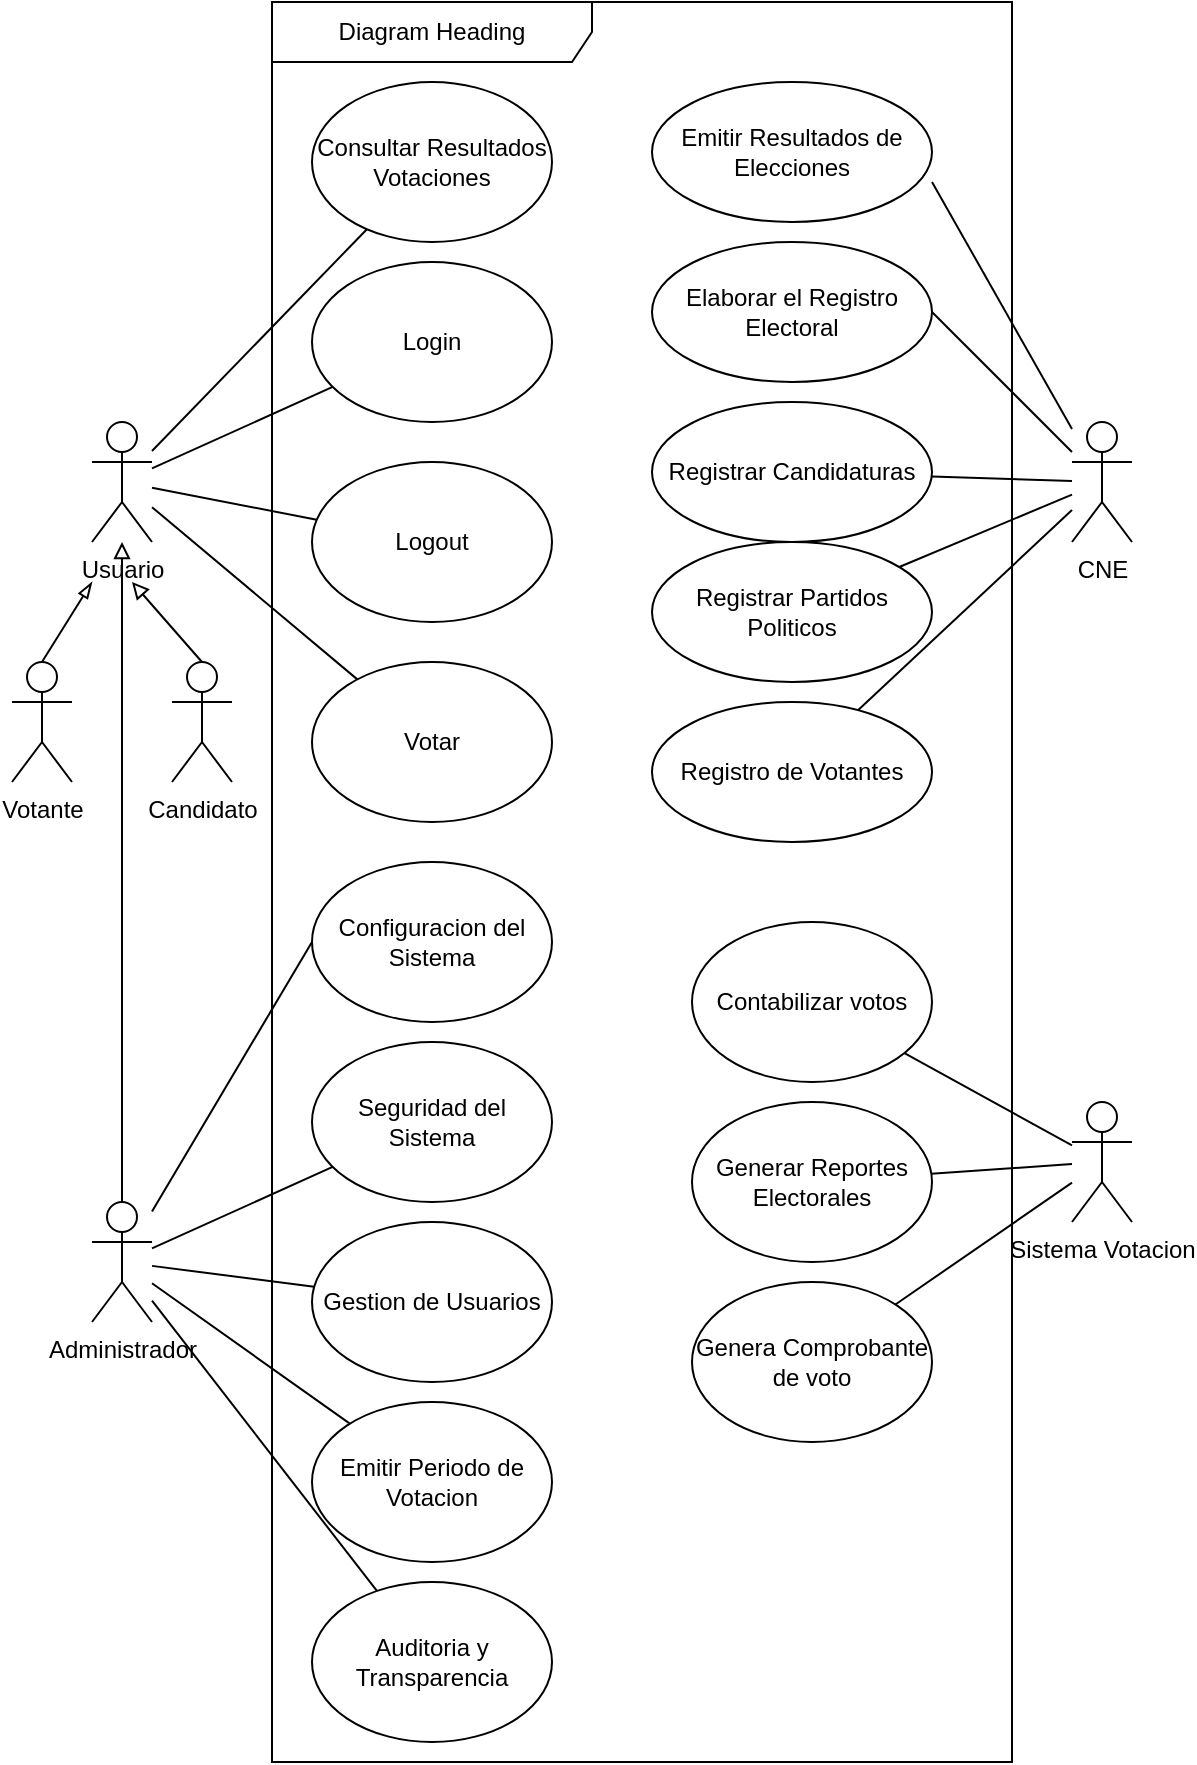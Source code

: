 <mxfile version="21.5.0" type="github" pages="5">
  <diagram name="VotoElectronico" id="5buqvQESy5piFprUBFC6">
    <mxGraphModel dx="1035" dy="581" grid="1" gridSize="10" guides="0" tooltips="1" connect="1" arrows="1" fold="1" page="1" pageScale="1" pageWidth="827" pageHeight="1169" math="0" shadow="0">
      <root>
        <mxCell id="0" />
        <mxCell id="1" parent="0" />
        <mxCell id="qCWlScW4WdZnJxcrdLhM-10" style="rounded=0;orthogonalLoop=1;jettySize=auto;html=1;endArrow=none;endFill=0;" parent="1" source="qCWlScW4WdZnJxcrdLhM-1" target="qCWlScW4WdZnJxcrdLhM-8" edge="1">
          <mxGeometry relative="1" as="geometry" />
        </mxCell>
        <mxCell id="qCWlScW4WdZnJxcrdLhM-12" style="rounded=0;orthogonalLoop=1;jettySize=auto;html=1;endArrow=none;endFill=0;" parent="1" source="qCWlScW4WdZnJxcrdLhM-1" target="qCWlScW4WdZnJxcrdLhM-9" edge="1">
          <mxGeometry relative="1" as="geometry" />
        </mxCell>
        <mxCell id="qCWlScW4WdZnJxcrdLhM-26" style="rounded=0;orthogonalLoop=1;jettySize=auto;html=1;endArrow=none;endFill=0;" parent="1" source="qCWlScW4WdZnJxcrdLhM-1" target="qCWlScW4WdZnJxcrdLhM-25" edge="1">
          <mxGeometry relative="1" as="geometry" />
        </mxCell>
        <mxCell id="qCWlScW4WdZnJxcrdLhM-41" style="rounded=0;orthogonalLoop=1;jettySize=auto;html=1;endArrow=none;endFill=0;" parent="1" source="qCWlScW4WdZnJxcrdLhM-1" target="qCWlScW4WdZnJxcrdLhM-40" edge="1">
          <mxGeometry relative="1" as="geometry" />
        </mxCell>
        <mxCell id="qCWlScW4WdZnJxcrdLhM-1" value="Usuario" style="shape=umlActor;verticalLabelPosition=bottom;verticalAlign=top;html=1;outlineConnect=0;" parent="1" vertex="1">
          <mxGeometry x="170" y="280" width="30" height="60" as="geometry" />
        </mxCell>
        <mxCell id="qCWlScW4WdZnJxcrdLhM-6" style="rounded=0;orthogonalLoop=1;jettySize=auto;html=1;endArrow=block;endFill=0;exitX=0.5;exitY=0;exitDx=0;exitDy=0;exitPerimeter=0;" parent="1" source="qCWlScW4WdZnJxcrdLhM-2" edge="1">
          <mxGeometry relative="1" as="geometry">
            <mxPoint x="200" y="420" as="sourcePoint" />
            <mxPoint x="190" y="360" as="targetPoint" />
          </mxGeometry>
        </mxCell>
        <mxCell id="qCWlScW4WdZnJxcrdLhM-2" value="Candidato" style="shape=umlActor;verticalLabelPosition=bottom;verticalAlign=top;html=1;outlineConnect=0;" parent="1" vertex="1">
          <mxGeometry x="210" y="400" width="30" height="60" as="geometry" />
        </mxCell>
        <mxCell id="qCWlScW4WdZnJxcrdLhM-7" style="rounded=0;orthogonalLoop=1;jettySize=auto;html=1;endArrow=blockThin;endFill=0;exitX=0.5;exitY=0;exitDx=0;exitDy=0;exitPerimeter=0;" parent="1" source="qCWlScW4WdZnJxcrdLhM-3" edge="1">
          <mxGeometry relative="1" as="geometry">
            <mxPoint x="145" y="420" as="sourcePoint" />
            <mxPoint x="170" y="360" as="targetPoint" />
          </mxGeometry>
        </mxCell>
        <mxCell id="qCWlScW4WdZnJxcrdLhM-3" value="Votante" style="shape=umlActor;verticalLabelPosition=bottom;verticalAlign=top;html=1;outlineConnect=0;" parent="1" vertex="1">
          <mxGeometry x="130" y="400" width="30" height="60" as="geometry" />
        </mxCell>
        <mxCell id="qCWlScW4WdZnJxcrdLhM-8" value="Login" style="ellipse;whiteSpace=wrap;html=1;" parent="1" vertex="1">
          <mxGeometry x="280" y="200" width="120" height="80" as="geometry" />
        </mxCell>
        <mxCell id="qCWlScW4WdZnJxcrdLhM-9" value="Logout" style="ellipse;whiteSpace=wrap;html=1;" parent="1" vertex="1">
          <mxGeometry x="280" y="300" width="120" height="80" as="geometry" />
        </mxCell>
        <mxCell id="uGterMtZVn7rVywb_9uQ-17" style="rounded=0;orthogonalLoop=1;jettySize=auto;html=1;endArrow=none;endFill=0;entryX=1;entryY=0.714;entryDx=0;entryDy=0;entryPerimeter=0;" edge="1" parent="1" source="qCWlScW4WdZnJxcrdLhM-15" target="kkECZEyMc4L2KNg1Ypse-2">
          <mxGeometry relative="1" as="geometry" />
        </mxCell>
        <mxCell id="uGterMtZVn7rVywb_9uQ-18" style="rounded=0;orthogonalLoop=1;jettySize=auto;html=1;entryX=1;entryY=0.5;entryDx=0;entryDy=0;endArrow=none;endFill=0;" edge="1" parent="1" source="qCWlScW4WdZnJxcrdLhM-15" target="kkECZEyMc4L2KNg1Ypse-3">
          <mxGeometry relative="1" as="geometry" />
        </mxCell>
        <mxCell id="uGterMtZVn7rVywb_9uQ-19" style="rounded=0;orthogonalLoop=1;jettySize=auto;html=1;endArrow=none;endFill=0;" edge="1" parent="1" source="qCWlScW4WdZnJxcrdLhM-15" target="kkECZEyMc4L2KNg1Ypse-4">
          <mxGeometry relative="1" as="geometry" />
        </mxCell>
        <mxCell id="uGterMtZVn7rVywb_9uQ-21" style="rounded=0;orthogonalLoop=1;jettySize=auto;html=1;endArrow=none;endFill=0;" edge="1" parent="1" source="qCWlScW4WdZnJxcrdLhM-15" target="kkECZEyMc4L2KNg1Ypse-5">
          <mxGeometry relative="1" as="geometry" />
        </mxCell>
        <mxCell id="uGterMtZVn7rVywb_9uQ-22" style="rounded=0;orthogonalLoop=1;jettySize=auto;html=1;endArrow=none;endFill=0;" edge="1" parent="1" source="qCWlScW4WdZnJxcrdLhM-15" target="kkECZEyMc4L2KNg1Ypse-1">
          <mxGeometry relative="1" as="geometry" />
        </mxCell>
        <mxCell id="qCWlScW4WdZnJxcrdLhM-15" value="CNE" style="shape=umlActor;verticalLabelPosition=bottom;verticalAlign=top;html=1;outlineConnect=0;" parent="1" vertex="1">
          <mxGeometry x="660" y="280" width="30" height="60" as="geometry" />
        </mxCell>
        <mxCell id="uGterMtZVn7rVywb_9uQ-23" style="rounded=0;orthogonalLoop=1;jettySize=auto;html=1;endArrow=none;endFill=0;" edge="1" parent="1" source="qCWlScW4WdZnJxcrdLhM-21" target="6VNELa395ZQZn2qLf8ns-1">
          <mxGeometry relative="1" as="geometry" />
        </mxCell>
        <mxCell id="uGterMtZVn7rVywb_9uQ-24" style="rounded=0;orthogonalLoop=1;jettySize=auto;html=1;endArrow=none;endFill=0;" edge="1" parent="1" source="qCWlScW4WdZnJxcrdLhM-21" target="6VNELa395ZQZn2qLf8ns-2">
          <mxGeometry relative="1" as="geometry" />
        </mxCell>
        <mxCell id="uGterMtZVn7rVywb_9uQ-25" style="rounded=0;orthogonalLoop=1;jettySize=auto;html=1;endArrow=none;endFill=0;" edge="1" parent="1" source="qCWlScW4WdZnJxcrdLhM-21" target="6VNELa395ZQZn2qLf8ns-3">
          <mxGeometry relative="1" as="geometry" />
        </mxCell>
        <mxCell id="qCWlScW4WdZnJxcrdLhM-21" value="Sistema Votacion" style="shape=umlActor;verticalLabelPosition=bottom;verticalAlign=top;html=1;outlineConnect=0;" parent="1" vertex="1">
          <mxGeometry x="660" y="620" width="30" height="60" as="geometry" />
        </mxCell>
        <mxCell id="uGterMtZVn7rVywb_9uQ-9" style="rounded=0;orthogonalLoop=1;jettySize=auto;html=1;endArrow=block;endFill=0;" edge="1" parent="1" source="qCWlScW4WdZnJxcrdLhM-23" target="qCWlScW4WdZnJxcrdLhM-1">
          <mxGeometry relative="1" as="geometry" />
        </mxCell>
        <mxCell id="uGterMtZVn7rVywb_9uQ-10" style="rounded=0;orthogonalLoop=1;jettySize=auto;html=1;entryX=0;entryY=0.5;entryDx=0;entryDy=0;endArrow=none;endFill=0;" edge="1" parent="1" source="qCWlScW4WdZnJxcrdLhM-23" target="uGterMtZVn7rVywb_9uQ-6">
          <mxGeometry relative="1" as="geometry" />
        </mxCell>
        <mxCell id="uGterMtZVn7rVywb_9uQ-11" style="rounded=0;orthogonalLoop=1;jettySize=auto;html=1;endArrow=none;endFill=0;" edge="1" parent="1" source="qCWlScW4WdZnJxcrdLhM-23" target="uGterMtZVn7rVywb_9uQ-5">
          <mxGeometry relative="1" as="geometry" />
        </mxCell>
        <mxCell id="uGterMtZVn7rVywb_9uQ-12" style="rounded=0;orthogonalLoop=1;jettySize=auto;html=1;endArrow=none;endFill=0;" edge="1" parent="1" source="qCWlScW4WdZnJxcrdLhM-23" target="uGterMtZVn7rVywb_9uQ-7">
          <mxGeometry relative="1" as="geometry" />
        </mxCell>
        <mxCell id="uGterMtZVn7rVywb_9uQ-13" style="rounded=0;orthogonalLoop=1;jettySize=auto;html=1;endArrow=none;endFill=0;" edge="1" parent="1" source="qCWlScW4WdZnJxcrdLhM-23" target="_SllBGiox1jJOV6LKdhr-9">
          <mxGeometry relative="1" as="geometry" />
        </mxCell>
        <mxCell id="uGterMtZVn7rVywb_9uQ-14" style="rounded=0;orthogonalLoop=1;jettySize=auto;html=1;endArrow=none;endFill=0;" edge="1" parent="1" source="qCWlScW4WdZnJxcrdLhM-23" target="_SllBGiox1jJOV6LKdhr-10">
          <mxGeometry relative="1" as="geometry" />
        </mxCell>
        <mxCell id="qCWlScW4WdZnJxcrdLhM-23" value="Administrador&lt;br&gt;" style="shape=umlActor;verticalLabelPosition=bottom;verticalAlign=top;html=1;outlineConnect=0;" parent="1" vertex="1">
          <mxGeometry x="170" y="670" width="30" height="60" as="geometry" />
        </mxCell>
        <mxCell id="qCWlScW4WdZnJxcrdLhM-25" value="Votar" style="ellipse;whiteSpace=wrap;html=1;" parent="1" vertex="1">
          <mxGeometry x="280" y="400" width="120" height="80" as="geometry" />
        </mxCell>
        <mxCell id="qCWlScW4WdZnJxcrdLhM-40" value="Consultar Resultados Votaciones" style="ellipse;whiteSpace=wrap;html=1;" parent="1" vertex="1">
          <mxGeometry x="280" y="110" width="120" height="80" as="geometry" />
        </mxCell>
        <mxCell id="kkECZEyMc4L2KNg1Ypse-1" value="Registro de Votantes" style="ellipse;whiteSpace=wrap;html=1;" vertex="1" parent="1">
          <mxGeometry x="450" y="420" width="140" height="70" as="geometry" />
        </mxCell>
        <mxCell id="kkECZEyMc4L2KNg1Ypse-2" value="Emitir Resultados de Elecciones" style="ellipse;whiteSpace=wrap;html=1;" vertex="1" parent="1">
          <mxGeometry x="450" y="110" width="140" height="70" as="geometry" />
        </mxCell>
        <mxCell id="kkECZEyMc4L2KNg1Ypse-3" value="Elaborar el Registro Electoral" style="ellipse;whiteSpace=wrap;html=1;" vertex="1" parent="1">
          <mxGeometry x="450" y="190" width="140" height="70" as="geometry" />
        </mxCell>
        <mxCell id="kkECZEyMc4L2KNg1Ypse-4" value="Registrar Candidaturas" style="ellipse;whiteSpace=wrap;html=1;" vertex="1" parent="1">
          <mxGeometry x="450" y="270" width="140" height="70" as="geometry" />
        </mxCell>
        <mxCell id="kkECZEyMc4L2KNg1Ypse-5" value="Registrar Partidos Politicos" style="ellipse;whiteSpace=wrap;html=1;" vertex="1" parent="1">
          <mxGeometry x="450" y="340" width="140" height="70" as="geometry" />
        </mxCell>
        <mxCell id="6VNELa395ZQZn2qLf8ns-1" value="Contabilizar votos" style="ellipse;whiteSpace=wrap;html=1;" vertex="1" parent="1">
          <mxGeometry x="470" y="530" width="120" height="80" as="geometry" />
        </mxCell>
        <mxCell id="6VNELa395ZQZn2qLf8ns-2" value="Generar Reportes Electorales" style="ellipse;whiteSpace=wrap;html=1;" vertex="1" parent="1">
          <mxGeometry x="470" y="620" width="120" height="80" as="geometry" />
        </mxCell>
        <mxCell id="6VNELa395ZQZn2qLf8ns-3" value="Genera Comprobante de voto" style="ellipse;whiteSpace=wrap;html=1;" vertex="1" parent="1">
          <mxGeometry x="470" y="710" width="120" height="80" as="geometry" />
        </mxCell>
        <mxCell id="_SllBGiox1jJOV6LKdhr-9" value="Emitir Periodo de Votacion" style="ellipse;whiteSpace=wrap;html=1;" vertex="1" parent="1">
          <mxGeometry x="280" y="770" width="120" height="80" as="geometry" />
        </mxCell>
        <mxCell id="_SllBGiox1jJOV6LKdhr-10" value="Auditoria y Transparencia" style="ellipse;whiteSpace=wrap;html=1;" vertex="1" parent="1">
          <mxGeometry x="280" y="860" width="120" height="80" as="geometry" />
        </mxCell>
        <mxCell id="uGterMtZVn7rVywb_9uQ-5" value="Seguridad del Sistema" style="ellipse;whiteSpace=wrap;html=1;" vertex="1" parent="1">
          <mxGeometry x="280" y="590" width="120" height="80" as="geometry" />
        </mxCell>
        <mxCell id="uGterMtZVn7rVywb_9uQ-6" value="Configuracion del Sistema" style="ellipse;whiteSpace=wrap;html=1;" vertex="1" parent="1">
          <mxGeometry x="280" y="500" width="120" height="80" as="geometry" />
        </mxCell>
        <mxCell id="uGterMtZVn7rVywb_9uQ-7" value="Gestion de Usuarios" style="ellipse;whiteSpace=wrap;html=1;" vertex="1" parent="1">
          <mxGeometry x="280" y="680" width="120" height="80" as="geometry" />
        </mxCell>
        <mxCell id="uGterMtZVn7rVywb_9uQ-26" value="Diagram Heading" style="shape=umlFrame;whiteSpace=wrap;html=1;pointerEvents=0;recursiveResize=0;container=1;collapsible=0;width=160;" vertex="1" parent="1">
          <mxGeometry x="260" y="70" width="370" height="880" as="geometry" />
        </mxCell>
      </root>
    </mxGraphModel>
  </diagram>
  <diagram id="2r7nRZzEwL9vx8wiLtVn" name="Ingresar ">
    <mxGraphModel dx="880" dy="494" grid="1" gridSize="10" guides="1" tooltips="1" connect="1" arrows="1" fold="1" page="1" pageScale="1" pageWidth="827" pageHeight="1169" math="0" shadow="0">
      <root>
        <mxCell id="0" />
        <mxCell id="1" parent="0" />
        <mxCell id="9vanCEJLN76BnUJzR0cD-12" style="rounded=0;orthogonalLoop=1;jettySize=auto;html=1;endArrow=none;endFill=0;" edge="1" parent="1" source="5cQqjI4SIWB6Ue6Nygpl-5" target="9vanCEJLN76BnUJzR0cD-8">
          <mxGeometry relative="1" as="geometry" />
        </mxCell>
        <mxCell id="9vanCEJLN76BnUJzR0cD-13" style="rounded=0;orthogonalLoop=1;jettySize=auto;html=1;endArrow=none;endFill=0;" edge="1" parent="1" source="5cQqjI4SIWB6Ue6Nygpl-5" target="9vanCEJLN76BnUJzR0cD-9">
          <mxGeometry relative="1" as="geometry" />
        </mxCell>
        <mxCell id="9vanCEJLN76BnUJzR0cD-14" style="rounded=0;orthogonalLoop=1;jettySize=auto;html=1;endArrow=none;endFill=0;" edge="1" parent="1" source="5cQqjI4SIWB6Ue6Nygpl-5" target="9vanCEJLN76BnUJzR0cD-10">
          <mxGeometry relative="1" as="geometry" />
        </mxCell>
        <mxCell id="5cQqjI4SIWB6Ue6Nygpl-5" value="Usuario" style="shape=umlActor;verticalLabelPosition=bottom;verticalAlign=top;html=1;outlineConnect=0;" vertex="1" parent="1">
          <mxGeometry x="180" y="230" width="30" height="60" as="geometry" />
        </mxCell>
        <mxCell id="9vanCEJLN76BnUJzR0cD-5" style="rounded=0;orthogonalLoop=1;jettySize=auto;html=1;" edge="1" parent="1" source="5cQqjI4SIWB6Ue6Nygpl-6" target="5cQqjI4SIWB6Ue6Nygpl-5">
          <mxGeometry relative="1" as="geometry" />
        </mxCell>
        <mxCell id="5cQqjI4SIWB6Ue6Nygpl-6" value="Administrador" style="shape=umlActor;verticalLabelPosition=bottom;verticalAlign=top;html=1;outlineConnect=0;" vertex="1" parent="1">
          <mxGeometry x="100" y="340" width="30" height="60" as="geometry" />
        </mxCell>
        <mxCell id="9vanCEJLN76BnUJzR0cD-4" style="rounded=0;orthogonalLoop=1;jettySize=auto;html=1;" edge="1" parent="1" source="5cQqjI4SIWB6Ue6Nygpl-7" target="5cQqjI4SIWB6Ue6Nygpl-5">
          <mxGeometry relative="1" as="geometry" />
        </mxCell>
        <mxCell id="5cQqjI4SIWB6Ue6Nygpl-7" value="Candidato" style="shape=umlActor;verticalLabelPosition=bottom;verticalAlign=top;html=1;outlineConnect=0;" vertex="1" parent="1">
          <mxGeometry x="190" y="350" width="30" height="60" as="geometry" />
        </mxCell>
        <mxCell id="9vanCEJLN76BnUJzR0cD-3" style="rounded=0;orthogonalLoop=1;jettySize=auto;html=1;entryX=0.5;entryY=0.5;entryDx=0;entryDy=0;entryPerimeter=0;" edge="1" parent="1" source="9vanCEJLN76BnUJzR0cD-2" target="5cQqjI4SIWB6Ue6Nygpl-5">
          <mxGeometry relative="1" as="geometry" />
        </mxCell>
        <mxCell id="9vanCEJLN76BnUJzR0cD-2" value="Votante" style="shape=umlActor;verticalLabelPosition=bottom;verticalAlign=top;html=1;outlineConnect=0;" vertex="1" parent="1">
          <mxGeometry x="260" y="350" width="30" height="60" as="geometry" />
        </mxCell>
        <mxCell id="9vanCEJLN76BnUJzR0cD-8" value="Votar" style="ellipse;whiteSpace=wrap;html=1;" vertex="1" parent="1">
          <mxGeometry x="360" y="160" width="140" height="70" as="geometry" />
        </mxCell>
        <mxCell id="9vanCEJLN76BnUJzR0cD-9" value="Login" style="ellipse;whiteSpace=wrap;html=1;" vertex="1" parent="1">
          <mxGeometry x="360" y="250" width="140" height="70" as="geometry" />
        </mxCell>
        <mxCell id="9vanCEJLN76BnUJzR0cD-10" value="Logout" style="ellipse;whiteSpace=wrap;html=1;" vertex="1" parent="1">
          <mxGeometry x="360" y="330" width="140" height="70" as="geometry" />
        </mxCell>
        <mxCell id="9vanCEJLN76BnUJzR0cD-11" value="Ingreso" style="shape=umlFrame;whiteSpace=wrap;html=1;pointerEvents=0;recursiveResize=0;container=1;collapsible=0;width=160;" vertex="1" parent="1">
          <mxGeometry x="315" y="120" width="230" height="290" as="geometry" />
        </mxCell>
      </root>
    </mxGraphModel>
  </diagram>
  <diagram id="iiTt7zu55rXoDKIvUKiI" name="CNE">
    <mxGraphModel dx="880" dy="494" grid="1" gridSize="10" guides="1" tooltips="1" connect="1" arrows="1" fold="1" page="1" pageScale="1" pageWidth="827" pageHeight="1169" math="0" shadow="0">
      <root>
        <mxCell id="0" />
        <mxCell id="1" parent="0" />
        <mxCell id="1mlhK6JLI9fTpifjq_ZT-2" style="rounded=0;orthogonalLoop=1;jettySize=auto;html=1;endArrow=none;endFill=0;entryX=0;entryY=0.5;entryDx=0;entryDy=0;" edge="1" parent="1" source="FfKitafTL--7LBquHAAf-1" target="Rfa_3gpeNTopw8N09M4J-1">
          <mxGeometry relative="1" as="geometry" />
        </mxCell>
        <mxCell id="1mlhK6JLI9fTpifjq_ZT-3" style="rounded=0;orthogonalLoop=1;jettySize=auto;html=1;endArrow=none;endFill=0;" edge="1" parent="1" source="FfKitafTL--7LBquHAAf-1" target="M2QUf86fSFU831zgfEd2-1">
          <mxGeometry relative="1" as="geometry" />
        </mxCell>
        <mxCell id="1mlhK6JLI9fTpifjq_ZT-4" style="rounded=0;orthogonalLoop=1;jettySize=auto;html=1;endArrow=none;endFill=0;" edge="1" parent="1" source="FfKitafTL--7LBquHAAf-1" target="Rfa_3gpeNTopw8N09M4J-2">
          <mxGeometry relative="1" as="geometry" />
        </mxCell>
        <mxCell id="1mlhK6JLI9fTpifjq_ZT-5" style="rounded=0;orthogonalLoop=1;jettySize=auto;html=1;endArrow=none;endFill=0;" edge="1" parent="1" source="FfKitafTL--7LBquHAAf-1" target="Rfa_3gpeNTopw8N09M4J-3">
          <mxGeometry relative="1" as="geometry" />
        </mxCell>
        <mxCell id="1mlhK6JLI9fTpifjq_ZT-6" style="rounded=0;orthogonalLoop=1;jettySize=auto;html=1;endArrow=none;endFill=0;" edge="1" parent="1" source="FfKitafTL--7LBquHAAf-1" target="Rfa_3gpeNTopw8N09M4J-4">
          <mxGeometry relative="1" as="geometry" />
        </mxCell>
        <mxCell id="FfKitafTL--7LBquHAAf-1" value="CNE" style="shape=umlActor;verticalLabelPosition=bottom;verticalAlign=top;html=1;outlineConnect=0;" vertex="1" parent="1">
          <mxGeometry x="200" y="200" width="30" height="60" as="geometry" />
        </mxCell>
        <mxCell id="M2QUf86fSFU831zgfEd2-1" value="Elaborar el Registro Electoral" style="ellipse;whiteSpace=wrap;html=1;" vertex="1" parent="1">
          <mxGeometry x="330" y="130" width="140" height="70" as="geometry" />
        </mxCell>
        <mxCell id="Rfa_3gpeNTopw8N09M4J-1" value="Emitir Resultados de Elecciones" style="ellipse;whiteSpace=wrap;html=1;" vertex="1" parent="1">
          <mxGeometry x="330" y="50" width="140" height="70" as="geometry" />
        </mxCell>
        <mxCell id="Rfa_3gpeNTopw8N09M4J-2" value="Registrar Candidaturas" style="ellipse;whiteSpace=wrap;html=1;" vertex="1" parent="1">
          <mxGeometry x="330" y="210" width="140" height="70" as="geometry" />
        </mxCell>
        <mxCell id="Rfa_3gpeNTopw8N09M4J-3" value="Registrar Partidos Politicos" style="ellipse;whiteSpace=wrap;html=1;" vertex="1" parent="1">
          <mxGeometry x="330" y="280" width="140" height="70" as="geometry" />
        </mxCell>
        <mxCell id="Rfa_3gpeNTopw8N09M4J-4" value="Registro de Votantes" style="ellipse;whiteSpace=wrap;html=1;" vertex="1" parent="1">
          <mxGeometry x="330" y="360" width="140" height="70" as="geometry" />
        </mxCell>
        <mxCell id="1mlhK6JLI9fTpifjq_ZT-1" value="Registro" style="shape=umlFrame;whiteSpace=wrap;html=1;pointerEvents=0;recursiveResize=0;container=1;collapsible=0;width=160;" vertex="1" parent="1">
          <mxGeometry x="300" y="10" width="190" height="440" as="geometry" />
        </mxCell>
        <mxCell id="J53zLokcmxNOJoy030X2-1" value="Emitir Resultados de Elecciones" style="ellipse;whiteSpace=wrap;html=1;" vertex="1" parent="1">
          <mxGeometry x="330" y="50" width="140" height="70" as="geometry" />
        </mxCell>
        <mxCell id="J53zLokcmxNOJoy030X2-2" value="Elaborar el Registro Electoral" style="ellipse;whiteSpace=wrap;html=1;" vertex="1" parent="1">
          <mxGeometry x="330" y="130" width="140" height="70" as="geometry" />
        </mxCell>
        <mxCell id="J53zLokcmxNOJoy030X2-3" value="Registrar Candidaturas" style="ellipse;whiteSpace=wrap;html=1;" vertex="1" parent="1">
          <mxGeometry x="330" y="210" width="140" height="70" as="geometry" />
        </mxCell>
        <mxCell id="J53zLokcmxNOJoy030X2-4" value="Registrar Partidos Politicos" style="ellipse;whiteSpace=wrap;html=1;" vertex="1" parent="1">
          <mxGeometry x="330" y="280" width="140" height="70" as="geometry" />
        </mxCell>
      </root>
    </mxGraphModel>
  </diagram>
  <diagram id="FbtIMFqqZ9pN-2keMQrg" name="Sistema Votacion">
    <mxGraphModel dx="880" dy="494" grid="1" gridSize="10" guides="1" tooltips="1" connect="1" arrows="1" fold="1" page="1" pageScale="1" pageWidth="827" pageHeight="1169" math="0" shadow="0">
      <root>
        <mxCell id="0" />
        <mxCell id="1" parent="0" />
        <mxCell id="VO6rP8cIfNPvKgx7D1Qz-5" style="rounded=0;orthogonalLoop=1;jettySize=auto;html=1;endArrow=none;endFill=0;" edge="1" parent="1" source="cJqE3ROEIDzioLiTRhqF-1" target="VO6rP8cIfNPvKgx7D1Qz-1">
          <mxGeometry relative="1" as="geometry" />
        </mxCell>
        <mxCell id="VO6rP8cIfNPvKgx7D1Qz-6" style="rounded=0;orthogonalLoop=1;jettySize=auto;html=1;endArrow=none;endFill=0;" edge="1" parent="1" source="cJqE3ROEIDzioLiTRhqF-1" target="VO6rP8cIfNPvKgx7D1Qz-2">
          <mxGeometry relative="1" as="geometry" />
        </mxCell>
        <mxCell id="VO6rP8cIfNPvKgx7D1Qz-7" style="rounded=0;orthogonalLoop=1;jettySize=auto;html=1;endArrow=none;endFill=0;" edge="1" parent="1" source="cJqE3ROEIDzioLiTRhqF-1" target="VO6rP8cIfNPvKgx7D1Qz-3">
          <mxGeometry relative="1" as="geometry" />
        </mxCell>
        <mxCell id="cJqE3ROEIDzioLiTRhqF-1" value="Sistema Votacion" style="shape=umlActor;verticalLabelPosition=bottom;verticalAlign=top;html=1;" vertex="1" parent="1">
          <mxGeometry x="220" y="200" width="30" height="60" as="geometry" />
        </mxCell>
        <mxCell id="VO6rP8cIfNPvKgx7D1Qz-1" value="Contabilizar votos" style="ellipse;whiteSpace=wrap;html=1;" vertex="1" parent="1">
          <mxGeometry x="354" y="110" width="120" height="80" as="geometry" />
        </mxCell>
        <mxCell id="VO6rP8cIfNPvKgx7D1Qz-2" value="Generar Reportes Electorales" style="ellipse;whiteSpace=wrap;html=1;" vertex="1" parent="1">
          <mxGeometry x="354" y="200" width="120" height="80" as="geometry" />
        </mxCell>
        <mxCell id="VO6rP8cIfNPvKgx7D1Qz-4" value="Sistema Votacion" style="shape=umlFrame;whiteSpace=wrap;html=1;pointerEvents=0;recursiveResize=0;container=1;collapsible=0;width=160;" vertex="1" parent="1">
          <mxGeometry x="330" y="70" width="180" height="320" as="geometry" />
        </mxCell>
        <mxCell id="VO6rP8cIfNPvKgx7D1Qz-3" value="Genera Comprobante de voto" style="ellipse;whiteSpace=wrap;html=1;" vertex="1" parent="VO6rP8cIfNPvKgx7D1Qz-4">
          <mxGeometry x="24" y="230" width="120" height="80" as="geometry" />
        </mxCell>
      </root>
    </mxGraphModel>
  </diagram>
  <diagram id="iC70ESdW10v6M1T1dY5E" name="Administracion">
    <mxGraphModel dx="880" dy="494" grid="1" gridSize="10" guides="1" tooltips="1" connect="1" arrows="1" fold="1" page="1" pageScale="1" pageWidth="827" pageHeight="1169" math="0" shadow="0">
      <root>
        <mxCell id="0" />
        <mxCell id="1" parent="0" />
        <mxCell id="loHFgxAPp5NPjs2PKl2f-3" style="rounded=0;orthogonalLoop=1;jettySize=auto;html=1;endArrow=none;endFill=0;" edge="1" parent="1" source="T5-O5vF89xdaS60TyUxQ-1" target="3dR30GKunRfLjVvHA0mB-1">
          <mxGeometry relative="1" as="geometry" />
        </mxCell>
        <mxCell id="loHFgxAPp5NPjs2PKl2f-4" style="rounded=0;orthogonalLoop=1;jettySize=auto;html=1;endArrow=none;endFill=0;" edge="1" parent="1" source="T5-O5vF89xdaS60TyUxQ-1" target="-wkLC9EyMeuclZGVImKb-1">
          <mxGeometry relative="1" as="geometry" />
        </mxCell>
        <mxCell id="loHFgxAPp5NPjs2PKl2f-5" style="rounded=0;orthogonalLoop=1;jettySize=auto;html=1;endArrow=none;endFill=0;" edge="1" parent="1" source="T5-O5vF89xdaS60TyUxQ-1" target="-wkLC9EyMeuclZGVImKb-2">
          <mxGeometry relative="1" as="geometry" />
        </mxCell>
        <mxCell id="loHFgxAPp5NPjs2PKl2f-6" style="rounded=0;orthogonalLoop=1;jettySize=auto;html=1;endArrow=none;endFill=0;" edge="1" parent="1" source="T5-O5vF89xdaS60TyUxQ-1" target="oG1qEbUM3sS17OxUyPgA-1">
          <mxGeometry relative="1" as="geometry" />
        </mxCell>
        <mxCell id="loHFgxAPp5NPjs2PKl2f-7" style="rounded=0;orthogonalLoop=1;jettySize=auto;html=1;endArrow=none;endFill=0;" edge="1" parent="1" source="T5-O5vF89xdaS60TyUxQ-1" target="loHFgxAPp5NPjs2PKl2f-1">
          <mxGeometry relative="1" as="geometry" />
        </mxCell>
        <mxCell id="T5-O5vF89xdaS60TyUxQ-1" value="Administrador" style="shape=umlActor;verticalLabelPosition=bottom;verticalAlign=top;html=1;sketch=1;curveFitting=1;jiggle=2;" vertex="1" parent="1">
          <mxGeometry x="280" y="290" width="30" height="60" as="geometry" />
        </mxCell>
        <mxCell id="3dR30GKunRfLjVvHA0mB-1" value="Configuracion del Sistema" style="ellipse;whiteSpace=wrap;html=1;" vertex="1" parent="1">
          <mxGeometry x="414" y="120" width="120" height="80" as="geometry" />
        </mxCell>
        <mxCell id="-wkLC9EyMeuclZGVImKb-1" value="Seguridad del Sistema" style="ellipse;whiteSpace=wrap;html=1;" vertex="1" parent="1">
          <mxGeometry x="414" y="210" width="120" height="80" as="geometry" />
        </mxCell>
        <mxCell id="-wkLC9EyMeuclZGVImKb-2" value="Gestion de Usuarios" style="ellipse;whiteSpace=wrap;html=1;" vertex="1" parent="1">
          <mxGeometry x="414" y="300" width="120" height="80" as="geometry" />
        </mxCell>
        <mxCell id="oG1qEbUM3sS17OxUyPgA-1" value="Emitir Periodo de Votacion" style="ellipse;whiteSpace=wrap;html=1;" vertex="1" parent="1">
          <mxGeometry x="414" y="390" width="120" height="80" as="geometry" />
        </mxCell>
        <mxCell id="loHFgxAPp5NPjs2PKl2f-1" value="Auditoria y Transparencia" style="ellipse;whiteSpace=wrap;html=1;" vertex="1" parent="1">
          <mxGeometry x="414" y="480" width="120" height="80" as="geometry" />
        </mxCell>
        <mxCell id="loHFgxAPp5NPjs2PKl2f-2" value="Diagram Heading" style="shape=umlFrame;whiteSpace=wrap;html=1;pointerEvents=0;recursiveResize=0;container=1;collapsible=0;width=160;" vertex="1" parent="1">
          <mxGeometry x="380" y="80" width="180" height="490" as="geometry" />
        </mxCell>
      </root>
    </mxGraphModel>
  </diagram>
</mxfile>
